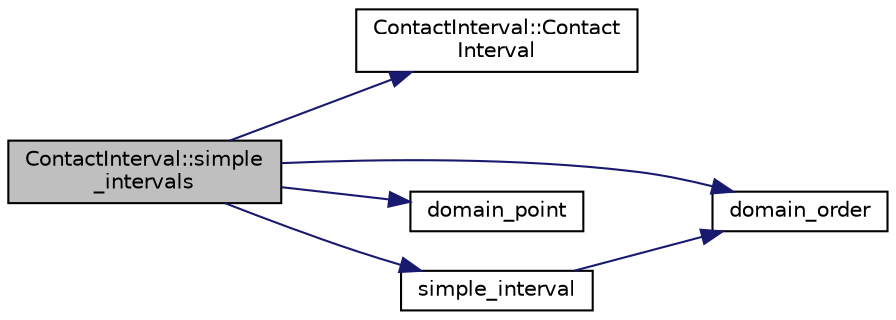 digraph "ContactInterval::simple_intervals"
{
 // LATEX_PDF_SIZE
  edge [fontname="Helvetica",fontsize="10",labelfontname="Helvetica",labelfontsize="10"];
  node [fontname="Helvetica",fontsize="10",shape=record];
  rankdir="LR";
  Node1 [label="ContactInterval::simple\l_intervals",height=0.2,width=0.4,color="black", fillcolor="grey75", style="filled", fontcolor="black",tooltip=" "];
  Node1 -> Node2 [color="midnightblue",fontsize="10",style="solid",fontname="Helvetica"];
  Node2 [label="ContactInterval::Contact\lInterval",height=0.2,width=0.4,color="black", fillcolor="white", style="filled",URL="$db/dc7/class_contact_interval.html#a61ad4ab72d3949946605438d215f8efd",tooltip=" "];
  Node1 -> Node3 [color="midnightblue",fontsize="10",style="solid",fontname="Helvetica"];
  Node3 [label="domain_order",height=0.2,width=0.4,color="black", fillcolor="white", style="filled",URL="$d6/d39/cs_8_c.html#a73d227d9566521f052b4763c4dd77d76",tooltip=" "];
  Node1 -> Node4 [color="midnightblue",fontsize="10",style="solid",fontname="Helvetica"];
  Node4 [label="domain_point",height=0.2,width=0.4,color="black", fillcolor="white", style="filled",URL="$d6/d39/cs_8_c.html#ae19052e7a9cfc6c18f3655365cc30478",tooltip=" "];
  Node1 -> Node5 [color="midnightblue",fontsize="10",style="solid",fontname="Helvetica"];
  Node5 [label="simple_interval",height=0.2,width=0.4,color="black", fillcolor="white", style="filled",URL="$d6/d39/cs_8_c.html#a289685842ca27c2f7341e0079ea456c2",tooltip=" "];
  Node5 -> Node3 [color="midnightblue",fontsize="10",style="solid",fontname="Helvetica"];
}
